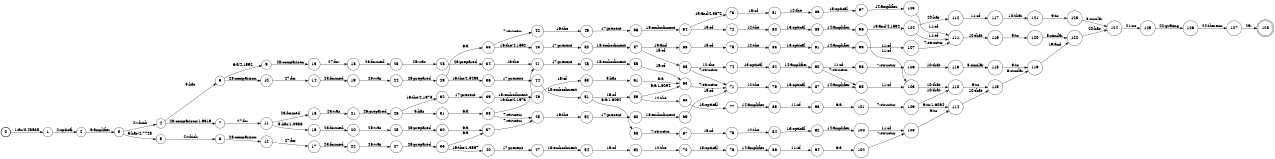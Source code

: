 digraph FST {
rankdir = LR;
size = "8.5,11";
label = "";
center = 1;
orientation = Portrait;
ranksep = "0.4";
nodesep = "0.25";
0 [label = "0", shape = circle, style = bold, fontsize = 14]
	0 -> 1 [label = "1:an/0.48535", fontsize = 14];
1 [label = "1", shape = circle, style = solid, fontsize = 14]
	1 -> 2 [label = "2:optical", fontsize = 14];
2 [label = "2", shape = circle, style = solid, fontsize = 14]
	2 -> 3 [label = "3:amplifier", fontsize = 14];
3 [label = "3", shape = circle, style = solid, fontsize = 14]
	3 -> 4 [label = "4:which", fontsize = 14];
	3 -> 5 [label = "5:has/2.7725", fontsize = 14];
4 [label = "4", shape = circle, style = solid, fontsize = 14]
	4 -> 6 [label = "5:has", fontsize = 14];
	4 -> 7 [label = "28:comparison/1.9619", fontsize = 14];
5 [label = "5", shape = circle, style = solid, fontsize = 14]
	5 -> 8 [label = "4:which", fontsize = 14];
6 [label = "6", shape = circle, style = solid, fontsize = 14]
	6 -> 9 [label = "6:a/4.1592", fontsize = 14];
	6 -> 10 [label = "28:comparison", fontsize = 14];
7 [label = "7", shape = circle, style = solid, fontsize = 14]
	7 -> 11 [label = "27:for", fontsize = 14];
8 [label = "8", shape = circle, style = solid, fontsize = 14]
	8 -> 12 [label = "28:comparison", fontsize = 14];
9 [label = "9", shape = circle, style = solid, fontsize = 14]
	9 -> 13 [label = "28:comparison", fontsize = 14];
10 [label = "10", shape = circle, style = solid, fontsize = 14]
	10 -> 14 [label = "27:for", fontsize = 14];
11 [label = "11", shape = circle, style = solid, fontsize = 14]
	11 -> 15 [label = "5:has/1.0986", fontsize = 14];
	11 -> 16 [label = "23:formed", fontsize = 14];
12 [label = "12", shape = circle, style = solid, fontsize = 14]
	12 -> 17 [label = "27:for", fontsize = 14];
13 [label = "13", shape = circle, style = solid, fontsize = 14]
	13 -> 18 [label = "27:for", fontsize = 14];
14 [label = "14", shape = circle, style = solid, fontsize = 14]
	14 -> 19 [label = "23:formed", fontsize = 14];
15 [label = "15", shape = circle, style = solid, fontsize = 14]
	15 -> 20 [label = "23:formed", fontsize = 14];
16 [label = "16", shape = circle, style = solid, fontsize = 14]
	16 -> 21 [label = "25:was", fontsize = 14];
17 [label = "17", shape = circle, style = solid, fontsize = 14]
	17 -> 22 [label = "23:formed", fontsize = 14];
18 [label = "18", shape = circle, style = solid, fontsize = 14]
	18 -> 23 [label = "23:formed", fontsize = 14];
19 [label = "19", shape = circle, style = solid, fontsize = 14]
	19 -> 24 [label = "25:was", fontsize = 14];
20 [label = "20", shape = circle, style = solid, fontsize = 14]
	20 -> 25 [label = "25:was", fontsize = 14];
21 [label = "21", shape = circle, style = solid, fontsize = 14]
	21 -> 26 [label = "26:prepared", fontsize = 14];
22 [label = "22", shape = circle, style = solid, fontsize = 14]
	22 -> 27 [label = "25:was", fontsize = 14];
23 [label = "23", shape = circle, style = solid, fontsize = 14]
	23 -> 28 [label = "25:was", fontsize = 14];
24 [label = "24", shape = circle, style = solid, fontsize = 14]
	24 -> 29 [label = "26:prepared", fontsize = 14];
25 [label = "25", shape = circle, style = solid, fontsize = 14]
	25 -> 30 [label = "26:prepared", fontsize = 14];
26 [label = "26", shape = circle, style = solid, fontsize = 14]
	26 -> 31 [label = "5:has", fontsize = 14];
	26 -> 32 [label = "16:the/2.1973", fontsize = 14];
27 [label = "27", shape = circle, style = solid, fontsize = 14]
	27 -> 33 [label = "26:prepared", fontsize = 14];
28 [label = "28", shape = circle, style = solid, fontsize = 14]
	28 -> 34 [label = "26:prepared", fontsize = 14];
29 [label = "29", shape = circle, style = solid, fontsize = 14]
	29 -> 35 [label = "6:a", fontsize = 14];
	29 -> 36 [label = "16:the/2.5498", fontsize = 14];
30 [label = "30", shape = circle, style = solid, fontsize = 14]
	30 -> 37 [label = "6:a", fontsize = 14];
31 [label = "31", shape = circle, style = solid, fontsize = 14]
	31 -> 38 [label = "6:a", fontsize = 14];
32 [label = "32", shape = circle, style = solid, fontsize = 14]
	32 -> 39 [label = "17:present", fontsize = 14];
33 [label = "33", shape = circle, style = solid, fontsize = 14]
	33 -> 37 [label = "6:a", fontsize = 14];
	33 -> 40 [label = "16:the/1.3867", fontsize = 14];
34 [label = "34", shape = circle, style = solid, fontsize = 14]
	34 -> 41 [label = "16:the", fontsize = 14];
35 [label = "35", shape = circle, style = solid, fontsize = 14]
	35 -> 42 [label = "7:structur", fontsize = 14];
	35 -> 43 [label = "16:the/4.1592", fontsize = 14];
36 [label = "36", shape = circle, style = solid, fontsize = 14]
	36 -> 44 [label = "17:present", fontsize = 14];
37 [label = "37", shape = circle, style = solid, fontsize = 14]
	37 -> 45 [label = "7:structur", fontsize = 14];
38 [label = "38", shape = circle, style = solid, fontsize = 14]
	38 -> 45 [label = "7:structur", fontsize = 14];
	38 -> 41 [label = "16:the/2.1973", fontsize = 14];
39 [label = "39", shape = circle, style = solid, fontsize = 14]
	39 -> 46 [label = "18:embodiment", fontsize = 14];
40 [label = "40", shape = circle, style = solid, fontsize = 14]
	40 -> 47 [label = "17:present", fontsize = 14];
41 [label = "41", shape = circle, style = solid, fontsize = 14]
	41 -> 48 [label = "17:present", fontsize = 14];
42 [label = "42", shape = circle, style = solid, fontsize = 14]
	42 -> 49 [label = "16:the", fontsize = 14];
43 [label = "43", shape = circle, style = solid, fontsize = 14]
	43 -> 50 [label = "17:present", fontsize = 14];
44 [label = "44", shape = circle, style = solid, fontsize = 14]
	44 -> 51 [label = "18:embodiment", fontsize = 14];
45 [label = "45", shape = circle, style = solid, fontsize = 14]
	45 -> 52 [label = "16:the", fontsize = 14];
46 [label = "46", shape = circle, style = solid, fontsize = 14]
	46 -> 53 [label = "15:of", fontsize = 14];
47 [label = "47", shape = circle, style = solid, fontsize = 14]
	47 -> 54 [label = "18:embodiment", fontsize = 14];
48 [label = "48", shape = circle, style = solid, fontsize = 14]
	48 -> 55 [label = "18:embodiment", fontsize = 14];
49 [label = "49", shape = circle, style = solid, fontsize = 14]
	49 -> 56 [label = "17:present", fontsize = 14];
50 [label = "50", shape = circle, style = solid, fontsize = 14]
	50 -> 57 [label = "18:embodiment", fontsize = 14];
51 [label = "51", shape = circle, style = solid, fontsize = 14]
	51 -> 58 [label = "6:a/1.6094", fontsize = 14];
	51 -> 59 [label = "15:of", fontsize = 14];
52 [label = "52", shape = circle, style = solid, fontsize = 14]
	52 -> 60 [label = "17:present", fontsize = 14];
53 [label = "53", shape = circle, style = solid, fontsize = 14]
	53 -> 61 [label = "5:has", fontsize = 14];
54 [label = "54", shape = circle, style = solid, fontsize = 14]
	54 -> 62 [label = "15:of", fontsize = 14];
55 [label = "55", shape = circle, style = solid, fontsize = 14]
	55 -> 63 [label = "15:of", fontsize = 14];
56 [label = "56", shape = circle, style = solid, fontsize = 14]
	56 -> 64 [label = "18:embodiment", fontsize = 14];
57 [label = "57", shape = circle, style = solid, fontsize = 14]
	57 -> 65 [label = "15:of", fontsize = 14];
	57 -> 66 [label = "19:and", fontsize = 14];
58 [label = "58", shape = circle, style = solid, fontsize = 14]
	58 -> 67 [label = "7:structur", fontsize = 14];
59 [label = "59", shape = circle, style = solid, fontsize = 14]
	59 -> 63 [label = "6:a/1.6094", fontsize = 14];
	59 -> 68 [label = "12:the", fontsize = 14];
60 [label = "60", shape = circle, style = solid, fontsize = 14]
	60 -> 69 [label = "18:embodiment", fontsize = 14];
61 [label = "61", shape = circle, style = solid, fontsize = 14]
	61 -> 63 [label = "6:a", fontsize = 14];
62 [label = "62", shape = circle, style = solid, fontsize = 14]
	62 -> 70 [label = "12:the", fontsize = 14];
63 [label = "63", shape = circle, style = solid, fontsize = 14]
	63 -> 71 [label = "7:structur", fontsize = 14];
64 [label = "64", shape = circle, style = solid, fontsize = 14]
	64 -> 72 [label = "15:of", fontsize = 14];
	64 -> 73 [label = "19:and/2.3672", fontsize = 14];
65 [label = "65", shape = circle, style = solid, fontsize = 14]
	65 -> 71 [label = "7:structur", fontsize = 14];
	65 -> 74 [label = "12:the", fontsize = 14];
66 [label = "66", shape = circle, style = solid, fontsize = 14]
	66 -> 75 [label = "15:of", fontsize = 14];
67 [label = "67", shape = circle, style = solid, fontsize = 14]
	67 -> 76 [label = "15:of", fontsize = 14];
68 [label = "68", shape = circle, style = solid, fontsize = 14]
	68 -> 77 [label = "13:optical", fontsize = 14];
69 [label = "69", shape = circle, style = solid, fontsize = 14]
	69 -> 71 [label = "15:of", fontsize = 14];
70 [label = "70", shape = circle, style = solid, fontsize = 14]
	70 -> 78 [label = "13:optical", fontsize = 14];
71 [label = "71", shape = circle, style = solid, fontsize = 14]
	71 -> 79 [label = "12:the", fontsize = 14];
72 [label = "72", shape = circle, style = solid, fontsize = 14]
	72 -> 80 [label = "12:the", fontsize = 14];
73 [label = "73", shape = circle, style = solid, fontsize = 14]
	73 -> 81 [label = "15:of", fontsize = 14];
74 [label = "74", shape = circle, style = solid, fontsize = 14]
	74 -> 82 [label = "13:optical", fontsize = 14];
75 [label = "75", shape = circle, style = solid, fontsize = 14]
	75 -> 83 [label = "12:the", fontsize = 14];
76 [label = "76", shape = circle, style = solid, fontsize = 14]
	76 -> 84 [label = "12:the", fontsize = 14];
77 [label = "77", shape = circle, style = solid, fontsize = 14]
	77 -> 85 [label = "14:amplifier", fontsize = 14];
78 [label = "78", shape = circle, style = solid, fontsize = 14]
	78 -> 86 [label = "14:amplifier", fontsize = 14];
79 [label = "79", shape = circle, style = solid, fontsize = 14]
	79 -> 87 [label = "13:optical", fontsize = 14];
80 [label = "80", shape = circle, style = solid, fontsize = 14]
	80 -> 88 [label = "13:optical", fontsize = 14];
81 [label = "81", shape = circle, style = solid, fontsize = 14]
	81 -> 89 [label = "12:the", fontsize = 14];
82 [label = "82", shape = circle, style = solid, fontsize = 14]
	82 -> 90 [label = "14:amplifier", fontsize = 14];
83 [label = "83", shape = circle, style = solid, fontsize = 14]
	83 -> 91 [label = "13:optical", fontsize = 14];
84 [label = "84", shape = circle, style = solid, fontsize = 14]
	84 -> 92 [label = "13:optical", fontsize = 14];
85 [label = "85", shape = circle, style = solid, fontsize = 14]
	85 -> 93 [label = "11:of", fontsize = 14];
86 [label = "86", shape = circle, style = solid, fontsize = 14]
	86 -> 94 [label = "11:of", fontsize = 14];
87 [label = "87", shape = circle, style = solid, fontsize = 14]
	87 -> 95 [label = "14:amplifier", fontsize = 14];
88 [label = "88", shape = circle, style = solid, fontsize = 14]
	88 -> 96 [label = "14:amplifier", fontsize = 14];
89 [label = "89", shape = circle, style = solid, fontsize = 14]
	89 -> 97 [label = "13:optical", fontsize = 14];
90 [label = "90", shape = circle, style = solid, fontsize = 14]
	90 -> 95 [label = "7:structur", fontsize = 14];
	90 -> 98 [label = "11:of", fontsize = 14];
91 [label = "91", shape = circle, style = solid, fontsize = 14]
	91 -> 99 [label = "14:amplifier", fontsize = 14];
92 [label = "92", shape = circle, style = solid, fontsize = 14]
	92 -> 100 [label = "14:amplifier", fontsize = 14];
93 [label = "93", shape = circle, style = solid, fontsize = 14]
	93 -> 101 [label = "6:a", fontsize = 14];
94 [label = "94", shape = circle, style = solid, fontsize = 14]
	94 -> 102 [label = "6:a", fontsize = 14];
95 [label = "95", shape = circle, style = solid, fontsize = 14]
	95 -> 103 [label = "11:of", fontsize = 14];
96 [label = "96", shape = circle, style = solid, fontsize = 14]
	96 -> 103 [label = "11:of", fontsize = 14];
	96 -> 104 [label = "19:and/4.1592", fontsize = 14];
97 [label = "97", shape = circle, style = solid, fontsize = 14]
	97 -> 105 [label = "14:amplifier", fontsize = 14];
98 [label = "98", shape = circle, style = solid, fontsize = 14]
	98 -> 106 [label = "7:structur", fontsize = 14];
99 [label = "99", shape = circle, style = solid, fontsize = 14]
	99 -> 107 [label = "11:of", fontsize = 14];
100 [label = "100", shape = circle, style = solid, fontsize = 14]
	100 -> 108 [label = "11:of", fontsize = 14];
101 [label = "101", shape = circle, style = solid, fontsize = 14]
	101 -> 109 [label = "7:structur", fontsize = 14];
102 [label = "102", shape = circle, style = solid, fontsize = 14]
	102 -> 108 [label = "7:structur", fontsize = 14];
103 [label = "103", shape = circle, style = solid, fontsize = 14]
	103 -> 110 [label = "10:that", fontsize = 14];
104 [label = "104", shape = circle, style = solid, fontsize = 14]
	104 -> 112 [label = "20:has", fontsize = 14];
	104 -> 111 [label = "11:of", fontsize = 14];
105 [label = "105", shape = circle, style = solid, fontsize = 14]
	105 -> 111 [label = "11:of", fontsize = 14];
106 [label = "106", shape = circle, style = solid, fontsize = 14]
	106 -> 113 [label = "10:that", fontsize = 14];
107 [label = "107", shape = circle, style = solid, fontsize = 14]
	107 -> 111 [label = "7:structur", fontsize = 14];
108 [label = "108", shape = circle, style = solid, fontsize = 14]
	108 -> 114 [label = "9:to", fontsize = 14];
109 [label = "109", shape = circle, style = solid, fontsize = 14]
	109 -> 114 [label = "9:to/1.6094", fontsize = 14];
	109 -> 110 [label = "10:that", fontsize = 14];
110 [label = "110", shape = circle, style = solid, fontsize = 14]
	110 -> 115 [label = "9:to", fontsize = 14];
111 [label = "111", shape = circle, style = solid, fontsize = 14]
	111 -> 116 [label = "10:that", fontsize = 14];
112 [label = "112", shape = circle, style = solid, fontsize = 14]
	112 -> 117 [label = "11:of", fontsize = 14];
113 [label = "113", shape = circle, style = solid, fontsize = 14]
	113 -> 118 [label = "8:similar", fontsize = 14];
114 [label = "114", shape = circle, style = solid, fontsize = 14]
	114 -> 115 [label = "10:that", fontsize = 14];
115 [label = "115", shape = circle, style = solid, fontsize = 14]
	115 -> 119 [label = "8:similar", fontsize = 14];
116 [label = "116", shape = circle, style = solid, fontsize = 14]
	116 -> 120 [label = "9:to", fontsize = 14];
117 [label = "117", shape = circle, style = solid, fontsize = 14]
	117 -> 121 [label = "10:that", fontsize = 14];
118 [label = "118", shape = circle, style = solid, fontsize = 14]
	118 -> 119 [label = "9:to", fontsize = 14];
119 [label = "119", shape = circle, style = solid, fontsize = 14]
	119 -> 122 [label = "19:and", fontsize = 14];
120 [label = "120", shape = circle, style = solid, fontsize = 14]
	120 -> 122 [label = "8:similar", fontsize = 14];
121 [label = "121", shape = circle, style = solid, fontsize = 14]
	121 -> 123 [label = "9:to", fontsize = 14];
122 [label = "122", shape = circle, style = solid, fontsize = 14]
	122 -> 124 [label = "20:has", fontsize = 14];
123 [label = "123", shape = circle, style = solid, fontsize = 14]
	123 -> 124 [label = "8:similar", fontsize = 14];
124 [label = "124", shape = circle, style = solid, fontsize = 14]
	124 -> 125 [label = "21:no", fontsize = 14];
125 [label = "125", shape = circle, style = solid, fontsize = 14]
	125 -> 126 [label = "22:grating", fontsize = 14];
126 [label = "126", shape = circle, style = solid, fontsize = 14]
	126 -> 127 [label = "24:thereon", fontsize = 14];
127 [label = "127", shape = circle, style = solid, fontsize = 14]
	127 -> 128 [label = "29:.", fontsize = 14];
128 [label = "128", shape = doublecircle, style = solid, fontsize = 14]
}
